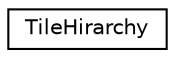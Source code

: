 digraph "Graphical Class Hierarchy"
{
  edge [fontname="Helvetica",fontsize="10",labelfontname="Helvetica",labelfontsize="10"];
  node [fontname="Helvetica",fontsize="10",shape=record];
  rankdir="LR";
  Node1 [label="TileHirarchy",height=0.2,width=0.4,color="black", fillcolor="white", style="filled",URL="$struct_tile_hirarchy.html"];
}
